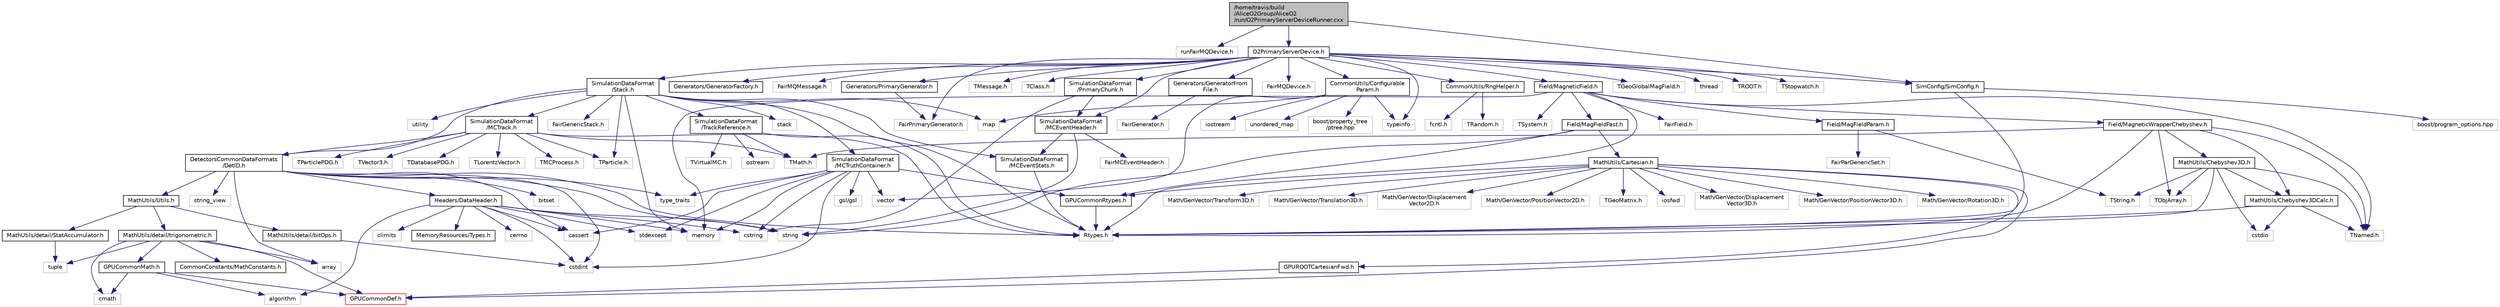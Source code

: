 digraph "/home/travis/build/AliceO2Group/AliceO2/run/O2PrimaryServerDeviceRunner.cxx"
{
 // INTERACTIVE_SVG=YES
  bgcolor="transparent";
  edge [fontname="Helvetica",fontsize="10",labelfontname="Helvetica",labelfontsize="10"];
  node [fontname="Helvetica",fontsize="10",shape=record];
  Node0 [label="/home/travis/build\l/AliceO2Group/AliceO2\l/run/O2PrimaryServerDeviceRunner.cxx",height=0.2,width=0.4,color="black", fillcolor="grey75", style="filled", fontcolor="black"];
  Node0 -> Node1 [color="midnightblue",fontsize="10",style="solid",fontname="Helvetica"];
  Node1 [label="runFairMQDevice.h",height=0.2,width=0.4,color="grey75"];
  Node0 -> Node2 [color="midnightblue",fontsize="10",style="solid",fontname="Helvetica"];
  Node2 [label="O2PrimaryServerDevice.h",height=0.2,width=0.4,color="black",URL="$dc/d50/O2PrimaryServerDevice_8h.html"];
  Node2 -> Node3 [color="midnightblue",fontsize="10",style="solid",fontname="Helvetica"];
  Node3 [label="FairMQDevice.h",height=0.2,width=0.4,color="grey75"];
  Node2 -> Node4 [color="midnightblue",fontsize="10",style="solid",fontname="Helvetica"];
  Node4 [label="FairPrimaryGenerator.h",height=0.2,width=0.4,color="grey75"];
  Node2 -> Node5 [color="midnightblue",fontsize="10",style="solid",fontname="Helvetica"];
  Node5 [label="Generators/GeneratorFactory.h",height=0.2,width=0.4,color="black",URL="$d4/d6f/GeneratorFactory_8h.html"];
  Node2 -> Node6 [color="midnightblue",fontsize="10",style="solid",fontname="Helvetica"];
  Node6 [label="FairMQMessage.h",height=0.2,width=0.4,color="grey75"];
  Node2 -> Node7 [color="midnightblue",fontsize="10",style="solid",fontname="Helvetica"];
  Node7 [label="SimulationDataFormat\l/Stack.h",height=0.2,width=0.4,color="black",URL="$d4/d03/simulation_2include_2SimulationDataFormat_2Stack_8h.html"];
  Node7 -> Node8 [color="midnightblue",fontsize="10",style="solid",fontname="Helvetica"];
  Node8 [label="DetectorsCommonDataFormats\l/DetID.h",height=0.2,width=0.4,color="black",URL="$d6/d31/DetID_8h.html"];
  Node8 -> Node9 [color="midnightblue",fontsize="10",style="solid",fontname="Helvetica"];
  Node9 [label="Rtypes.h",height=0.2,width=0.4,color="grey75"];
  Node8 -> Node10 [color="midnightblue",fontsize="10",style="solid",fontname="Helvetica"];
  Node10 [label="array",height=0.2,width=0.4,color="grey75"];
  Node8 -> Node11 [color="midnightblue",fontsize="10",style="solid",fontname="Helvetica"];
  Node11 [label="bitset",height=0.2,width=0.4,color="grey75"];
  Node8 -> Node12 [color="midnightblue",fontsize="10",style="solid",fontname="Helvetica"];
  Node12 [label="cassert",height=0.2,width=0.4,color="grey75"];
  Node8 -> Node13 [color="midnightblue",fontsize="10",style="solid",fontname="Helvetica"];
  Node13 [label="cstdint",height=0.2,width=0.4,color="grey75"];
  Node8 -> Node14 [color="midnightblue",fontsize="10",style="solid",fontname="Helvetica"];
  Node14 [label="string_view",height=0.2,width=0.4,color="grey75"];
  Node8 -> Node15 [color="midnightblue",fontsize="10",style="solid",fontname="Helvetica"];
  Node15 [label="string",height=0.2,width=0.4,color="grey75"];
  Node8 -> Node16 [color="midnightblue",fontsize="10",style="solid",fontname="Helvetica"];
  Node16 [label="type_traits",height=0.2,width=0.4,color="grey75"];
  Node8 -> Node17 [color="midnightblue",fontsize="10",style="solid",fontname="Helvetica"];
  Node17 [label="MathUtils/Utils.h",height=0.2,width=0.4,color="black",URL="$d9/d52/Common_2MathUtils_2include_2MathUtils_2Utils_8h.html"];
  Node17 -> Node18 [color="midnightblue",fontsize="10",style="solid",fontname="Helvetica"];
  Node18 [label="MathUtils/detail/bitOps.h",height=0.2,width=0.4,color="black",URL="$de/def/bitOps_8h.html"];
  Node18 -> Node13 [color="midnightblue",fontsize="10",style="solid",fontname="Helvetica"];
  Node17 -> Node19 [color="midnightblue",fontsize="10",style="solid",fontname="Helvetica"];
  Node19 [label="MathUtils/detail/StatAccumulator.h",height=0.2,width=0.4,color="black",URL="$d3/dfc/StatAccumulator_8h.html"];
  Node19 -> Node20 [color="midnightblue",fontsize="10",style="solid",fontname="Helvetica"];
  Node20 [label="tuple",height=0.2,width=0.4,color="grey75"];
  Node17 -> Node21 [color="midnightblue",fontsize="10",style="solid",fontname="Helvetica"];
  Node21 [label="MathUtils/detail/trigonometric.h",height=0.2,width=0.4,color="black",URL="$dd/d7d/trigonometric_8h.html"];
  Node21 -> Node10 [color="midnightblue",fontsize="10",style="solid",fontname="Helvetica"];
  Node21 -> Node22 [color="midnightblue",fontsize="10",style="solid",fontname="Helvetica"];
  Node22 [label="cmath",height=0.2,width=0.4,color="grey75"];
  Node21 -> Node20 [color="midnightblue",fontsize="10",style="solid",fontname="Helvetica"];
  Node21 -> Node23 [color="midnightblue",fontsize="10",style="solid",fontname="Helvetica"];
  Node23 [label="GPUCommonDef.h",height=0.2,width=0.4,color="red",URL="$df/d21/GPUCommonDef_8h.html"];
  Node21 -> Node26 [color="midnightblue",fontsize="10",style="solid",fontname="Helvetica"];
  Node26 [label="GPUCommonMath.h",height=0.2,width=0.4,color="black",URL="$d6/da2/GPUCommonMath_8h.html"];
  Node26 -> Node23 [color="midnightblue",fontsize="10",style="solid",fontname="Helvetica"];
  Node26 -> Node22 [color="midnightblue",fontsize="10",style="solid",fontname="Helvetica"];
  Node26 -> Node27 [color="midnightblue",fontsize="10",style="solid",fontname="Helvetica"];
  Node27 [label="algorithm",height=0.2,width=0.4,color="grey75"];
  Node21 -> Node28 [color="midnightblue",fontsize="10",style="solid",fontname="Helvetica"];
  Node28 [label="CommonConstants/MathConstants.h",height=0.2,width=0.4,color="black",URL="$d6/d84/MathConstants_8h.html",tooltip="useful math constants "];
  Node8 -> Node29 [color="midnightblue",fontsize="10",style="solid",fontname="Helvetica"];
  Node29 [label="Headers/DataHeader.h",height=0.2,width=0.4,color="black",URL="$dc/dcd/DataHeader_8h.html"];
  Node29 -> Node13 [color="midnightblue",fontsize="10",style="solid",fontname="Helvetica"];
  Node29 -> Node30 [color="midnightblue",fontsize="10",style="solid",fontname="Helvetica"];
  Node30 [label="memory",height=0.2,width=0.4,color="grey75"];
  Node29 -> Node12 [color="midnightblue",fontsize="10",style="solid",fontname="Helvetica"];
  Node29 -> Node31 [color="midnightblue",fontsize="10",style="solid",fontname="Helvetica"];
  Node31 [label="cstring",height=0.2,width=0.4,color="grey75"];
  Node29 -> Node27 [color="midnightblue",fontsize="10",style="solid",fontname="Helvetica"];
  Node29 -> Node32 [color="midnightblue",fontsize="10",style="solid",fontname="Helvetica"];
  Node32 [label="stdexcept",height=0.2,width=0.4,color="grey75"];
  Node29 -> Node15 [color="midnightblue",fontsize="10",style="solid",fontname="Helvetica"];
  Node29 -> Node33 [color="midnightblue",fontsize="10",style="solid",fontname="Helvetica"];
  Node33 [label="climits",height=0.2,width=0.4,color="grey75"];
  Node29 -> Node34 [color="midnightblue",fontsize="10",style="solid",fontname="Helvetica"];
  Node34 [label="MemoryResources/Types.h",height=0.2,width=0.4,color="black",URL="$d7/df8/Types_8h.html"];
  Node29 -> Node35 [color="midnightblue",fontsize="10",style="solid",fontname="Helvetica"];
  Node35 [label="cerrno",height=0.2,width=0.4,color="grey75"];
  Node7 -> Node36 [color="midnightblue",fontsize="10",style="solid",fontname="Helvetica"];
  Node36 [label="FairGenericStack.h",height=0.2,width=0.4,color="grey75"];
  Node7 -> Node37 [color="midnightblue",fontsize="10",style="solid",fontname="Helvetica"];
  Node37 [label="SimulationDataFormat\l/MCTrack.h",height=0.2,width=0.4,color="black",URL="$d2/de2/MCTrack_8h.html",tooltip="Definition of the MCTrack class. "];
  Node37 -> Node8 [color="midnightblue",fontsize="10",style="solid",fontname="Helvetica"];
  Node37 -> Node9 [color="midnightblue",fontsize="10",style="solid",fontname="Helvetica"];
  Node37 -> Node38 [color="midnightblue",fontsize="10",style="solid",fontname="Helvetica"];
  Node38 [label="TDatabasePDG.h",height=0.2,width=0.4,color="grey75"];
  Node37 -> Node39 [color="midnightblue",fontsize="10",style="solid",fontname="Helvetica"];
  Node39 [label="TLorentzVector.h",height=0.2,width=0.4,color="grey75"];
  Node37 -> Node40 [color="midnightblue",fontsize="10",style="solid",fontname="Helvetica"];
  Node40 [label="TMCProcess.h",height=0.2,width=0.4,color="grey75"];
  Node37 -> Node41 [color="midnightblue",fontsize="10",style="solid",fontname="Helvetica"];
  Node41 [label="TMath.h",height=0.2,width=0.4,color="grey75"];
  Node37 -> Node42 [color="midnightblue",fontsize="10",style="solid",fontname="Helvetica"];
  Node42 [label="TParticle.h",height=0.2,width=0.4,color="grey75"];
  Node37 -> Node43 [color="midnightblue",fontsize="10",style="solid",fontname="Helvetica"];
  Node43 [label="TParticlePDG.h",height=0.2,width=0.4,color="grey75"];
  Node37 -> Node44 [color="midnightblue",fontsize="10",style="solid",fontname="Helvetica"];
  Node44 [label="TVector3.h",height=0.2,width=0.4,color="grey75"];
  Node7 -> Node45 [color="midnightblue",fontsize="10",style="solid",fontname="Helvetica"];
  Node45 [label="SimulationDataFormat\l/MCTruthContainer.h",height=0.2,width=0.4,color="black",URL="$db/d14/MCTruthContainer_8h.html",tooltip="Definition of a container to keep Monte Carlo truth external to simulation objects. "];
  Node45 -> Node46 [color="midnightblue",fontsize="10",style="solid",fontname="Helvetica"];
  Node46 [label="GPUCommonRtypes.h",height=0.2,width=0.4,color="black",URL="$d2/d45/GPUCommonRtypes_8h.html"];
  Node46 -> Node9 [color="midnightblue",fontsize="10",style="solid",fontname="Helvetica"];
  Node45 -> Node13 [color="midnightblue",fontsize="10",style="solid",fontname="Helvetica"];
  Node45 -> Node12 [color="midnightblue",fontsize="10",style="solid",fontname="Helvetica"];
  Node45 -> Node32 [color="midnightblue",fontsize="10",style="solid",fontname="Helvetica"];
  Node45 -> Node47 [color="midnightblue",fontsize="10",style="solid",fontname="Helvetica"];
  Node47 [label="gsl/gsl",height=0.2,width=0.4,color="grey75"];
  Node45 -> Node16 [color="midnightblue",fontsize="10",style="solid",fontname="Helvetica"];
  Node45 -> Node31 [color="midnightblue",fontsize="10",style="solid",fontname="Helvetica"];
  Node45 -> Node30 [color="midnightblue",fontsize="10",style="solid",fontname="Helvetica"];
  Node45 -> Node48 [color="midnightblue",fontsize="10",style="solid",fontname="Helvetica"];
  Node48 [label="vector",height=0.2,width=0.4,color="grey75"];
  Node7 -> Node49 [color="midnightblue",fontsize="10",style="solid",fontname="Helvetica"];
  Node49 [label="SimulationDataFormat\l/TrackReference.h",height=0.2,width=0.4,color="black",URL="$d5/dbe/TrackReference_8h.html"];
  Node49 -> Node50 [color="midnightblue",fontsize="10",style="solid",fontname="Helvetica"];
  Node50 [label="TVirtualMC.h",height=0.2,width=0.4,color="grey75"];
  Node49 -> Node51 [color="midnightblue",fontsize="10",style="solid",fontname="Helvetica"];
  Node51 [label="ostream",height=0.2,width=0.4,color="grey75"];
  Node49 -> Node9 [color="midnightblue",fontsize="10",style="solid",fontname="Helvetica"];
  Node49 -> Node41 [color="midnightblue",fontsize="10",style="solid",fontname="Helvetica"];
  Node7 -> Node52 [color="midnightblue",fontsize="10",style="solid",fontname="Helvetica"];
  Node52 [label="SimulationDataFormat\l/MCEventStats.h",height=0.2,width=0.4,color="black",URL="$d6/d9d/MCEventStats_8h.html"];
  Node52 -> Node9 [color="midnightblue",fontsize="10",style="solid",fontname="Helvetica"];
  Node7 -> Node9 [color="midnightblue",fontsize="10",style="solid",fontname="Helvetica"];
  Node7 -> Node42 [color="midnightblue",fontsize="10",style="solid",fontname="Helvetica"];
  Node7 -> Node53 [color="midnightblue",fontsize="10",style="solid",fontname="Helvetica"];
  Node53 [label="map",height=0.2,width=0.4,color="grey75"];
  Node7 -> Node30 [color="midnightblue",fontsize="10",style="solid",fontname="Helvetica"];
  Node7 -> Node54 [color="midnightblue",fontsize="10",style="solid",fontname="Helvetica"];
  Node54 [label="stack",height=0.2,width=0.4,color="grey75"];
  Node7 -> Node55 [color="midnightblue",fontsize="10",style="solid",fontname="Helvetica"];
  Node55 [label="utility",height=0.2,width=0.4,color="grey75"];
  Node2 -> Node56 [color="midnightblue",fontsize="10",style="solid",fontname="Helvetica"];
  Node56 [label="SimulationDataFormat\l/MCEventHeader.h",height=0.2,width=0.4,color="black",URL="$d2/d1f/MCEventHeader_8h.html"];
  Node56 -> Node57 [color="midnightblue",fontsize="10",style="solid",fontname="Helvetica"];
  Node57 [label="FairMCEventHeader.h",height=0.2,width=0.4,color="grey75"];
  Node56 -> Node52 [color="midnightblue",fontsize="10",style="solid",fontname="Helvetica"];
  Node56 -> Node15 [color="midnightblue",fontsize="10",style="solid",fontname="Helvetica"];
  Node2 -> Node58 [color="midnightblue",fontsize="10",style="solid",fontname="Helvetica"];
  Node58 [label="TMessage.h",height=0.2,width=0.4,color="grey75"];
  Node2 -> Node59 [color="midnightblue",fontsize="10",style="solid",fontname="Helvetica"];
  Node59 [label="TClass.h",height=0.2,width=0.4,color="grey75"];
  Node2 -> Node60 [color="midnightblue",fontsize="10",style="solid",fontname="Helvetica"];
  Node60 [label="SimulationDataFormat\l/PrimaryChunk.h",height=0.2,width=0.4,color="black",URL="$d9/d45/PrimaryChunk_8h.html"];
  Node60 -> Node31 [color="midnightblue",fontsize="10",style="solid",fontname="Helvetica"];
  Node60 -> Node56 [color="midnightblue",fontsize="10",style="solid",fontname="Helvetica"];
  Node2 -> Node61 [color="midnightblue",fontsize="10",style="solid",fontname="Helvetica"];
  Node61 [label="Generators/GeneratorFrom\lFile.h",height=0.2,width=0.4,color="black",URL="$de/daf/GeneratorFromFile_8h.html"];
  Node61 -> Node62 [color="midnightblue",fontsize="10",style="solid",fontname="Helvetica"];
  Node62 [label="FairGenerator.h",height=0.2,width=0.4,color="grey75"];
  Node2 -> Node63 [color="midnightblue",fontsize="10",style="solid",fontname="Helvetica"];
  Node63 [label="Generators/PrimaryGenerator.h",height=0.2,width=0.4,color="black",URL="$d4/dd2/PrimaryGenerator_8h.html"];
  Node63 -> Node4 [color="midnightblue",fontsize="10",style="solid",fontname="Helvetica"];
  Node2 -> Node64 [color="midnightblue",fontsize="10",style="solid",fontname="Helvetica"];
  Node64 [label="SimConfig/SimConfig.h",height=0.2,width=0.4,color="black",URL="$d4/dee/SimConfig_8h.html"];
  Node64 -> Node9 [color="midnightblue",fontsize="10",style="solid",fontname="Helvetica"];
  Node64 -> Node65 [color="midnightblue",fontsize="10",style="solid",fontname="Helvetica"];
  Node65 [label="boost/program_options.hpp",height=0.2,width=0.4,color="grey75"];
  Node2 -> Node66 [color="midnightblue",fontsize="10",style="solid",fontname="Helvetica"];
  Node66 [label="CommonUtils/Configurable\lParam.h",height=0.2,width=0.4,color="black",URL="$db/d2c/ConfigurableParam_8h.html"];
  Node66 -> Node48 [color="midnightblue",fontsize="10",style="solid",fontname="Helvetica"];
  Node66 -> Node53 [color="midnightblue",fontsize="10",style="solid",fontname="Helvetica"];
  Node66 -> Node67 [color="midnightblue",fontsize="10",style="solid",fontname="Helvetica"];
  Node67 [label="unordered_map",height=0.2,width=0.4,color="grey75"];
  Node66 -> Node68 [color="midnightblue",fontsize="10",style="solid",fontname="Helvetica"];
  Node68 [label="boost/property_tree\l/ptree.hpp",height=0.2,width=0.4,color="grey75"];
  Node66 -> Node69 [color="midnightblue",fontsize="10",style="solid",fontname="Helvetica"];
  Node69 [label="typeinfo",height=0.2,width=0.4,color="grey75"];
  Node66 -> Node70 [color="midnightblue",fontsize="10",style="solid",fontname="Helvetica"];
  Node70 [label="iostream",height=0.2,width=0.4,color="grey75"];
  Node2 -> Node71 [color="midnightblue",fontsize="10",style="solid",fontname="Helvetica"];
  Node71 [label="CommonUtils/RngHelper.h",height=0.2,width=0.4,color="black",URL="$d6/d83/RngHelper_8h.html"];
  Node71 -> Node72 [color="midnightblue",fontsize="10",style="solid",fontname="Helvetica"];
  Node72 [label="TRandom.h",height=0.2,width=0.4,color="grey75"];
  Node71 -> Node73 [color="midnightblue",fontsize="10",style="solid",fontname="Helvetica"];
  Node73 [label="fcntl.h",height=0.2,width=0.4,color="grey75"];
  Node2 -> Node74 [color="midnightblue",fontsize="10",style="solid",fontname="Helvetica"];
  Node74 [label="Field/MagneticField.h",height=0.2,width=0.4,color="black",URL="$db/d4b/MagneticField_8h.html",tooltip="Definition of the MagF class. "];
  Node74 -> Node75 [color="midnightblue",fontsize="10",style="solid",fontname="Helvetica"];
  Node75 [label="FairField.h",height=0.2,width=0.4,color="grey75"];
  Node74 -> Node76 [color="midnightblue",fontsize="10",style="solid",fontname="Helvetica"];
  Node76 [label="Field/MagFieldParam.h",height=0.2,width=0.4,color="black",URL="$d3/d91/MagFieldParam_8h.html",tooltip="Definition of the MagFieldParam: container for ALICE mag. field parameters. "];
  Node76 -> Node77 [color="midnightblue",fontsize="10",style="solid",fontname="Helvetica"];
  Node77 [label="FairParGenericSet.h",height=0.2,width=0.4,color="grey75"];
  Node76 -> Node78 [color="midnightblue",fontsize="10",style="solid",fontname="Helvetica"];
  Node78 [label="TString.h",height=0.2,width=0.4,color="grey75"];
  Node74 -> Node79 [color="midnightblue",fontsize="10",style="solid",fontname="Helvetica"];
  Node79 [label="Field/MagneticWrapperChebyshev.h",height=0.2,width=0.4,color="black",URL="$dd/dfb/MagneticWrapperChebyshev_8h.html"];
  Node79 -> Node41 [color="midnightblue",fontsize="10",style="solid",fontname="Helvetica"];
  Node79 -> Node80 [color="midnightblue",fontsize="10",style="solid",fontname="Helvetica"];
  Node80 [label="TNamed.h",height=0.2,width=0.4,color="grey75"];
  Node79 -> Node81 [color="midnightblue",fontsize="10",style="solid",fontname="Helvetica"];
  Node81 [label="TObjArray.h",height=0.2,width=0.4,color="grey75"];
  Node79 -> Node82 [color="midnightblue",fontsize="10",style="solid",fontname="Helvetica"];
  Node82 [label="MathUtils/Chebyshev3D.h",height=0.2,width=0.4,color="black",URL="$d8/d64/Chebyshev3D_8h.html"];
  Node82 -> Node80 [color="midnightblue",fontsize="10",style="solid",fontname="Helvetica"];
  Node82 -> Node81 [color="midnightblue",fontsize="10",style="solid",fontname="Helvetica"];
  Node82 -> Node83 [color="midnightblue",fontsize="10",style="solid",fontname="Helvetica"];
  Node83 [label="cstdio",height=0.2,width=0.4,color="grey75"];
  Node82 -> Node84 [color="midnightblue",fontsize="10",style="solid",fontname="Helvetica"];
  Node84 [label="MathUtils/Chebyshev3DCalc.h",height=0.2,width=0.4,color="black",URL="$d4/d08/Chebyshev3DCalc_8h.html"];
  Node84 -> Node80 [color="midnightblue",fontsize="10",style="solid",fontname="Helvetica"];
  Node84 -> Node83 [color="midnightblue",fontsize="10",style="solid",fontname="Helvetica"];
  Node84 -> Node9 [color="midnightblue",fontsize="10",style="solid",fontname="Helvetica"];
  Node82 -> Node9 [color="midnightblue",fontsize="10",style="solid",fontname="Helvetica"];
  Node82 -> Node78 [color="midnightblue",fontsize="10",style="solid",fontname="Helvetica"];
  Node79 -> Node84 [color="midnightblue",fontsize="10",style="solid",fontname="Helvetica"];
  Node79 -> Node9 [color="midnightblue",fontsize="10",style="solid",fontname="Helvetica"];
  Node74 -> Node85 [color="midnightblue",fontsize="10",style="solid",fontname="Helvetica"];
  Node85 [label="Field/MagFieldFast.h",height=0.2,width=0.4,color="black",URL="$da/df4/MagFieldFast_8h.html",tooltip="Definition of the fast magnetic field parametrization MagFieldFast. "];
  Node85 -> Node46 [color="midnightblue",fontsize="10",style="solid",fontname="Helvetica"];
  Node85 -> Node86 [color="midnightblue",fontsize="10",style="solid",fontname="Helvetica"];
  Node86 [label="MathUtils/Cartesian.h",height=0.2,width=0.4,color="black",URL="$dc/d73/Cartesian_8h.html"];
  Node86 -> Node23 [color="midnightblue",fontsize="10",style="solid",fontname="Helvetica"];
  Node86 -> Node46 [color="midnightblue",fontsize="10",style="solid",fontname="Helvetica"];
  Node86 -> Node87 [color="midnightblue",fontsize="10",style="solid",fontname="Helvetica"];
  Node87 [label="Math/GenVector/Displacement\lVector3D.h",height=0.2,width=0.4,color="grey75"];
  Node86 -> Node88 [color="midnightblue",fontsize="10",style="solid",fontname="Helvetica"];
  Node88 [label="Math/GenVector/PositionVector3D.h",height=0.2,width=0.4,color="grey75"];
  Node86 -> Node89 [color="midnightblue",fontsize="10",style="solid",fontname="Helvetica"];
  Node89 [label="Math/GenVector/Rotation3D.h",height=0.2,width=0.4,color="grey75"];
  Node86 -> Node90 [color="midnightblue",fontsize="10",style="solid",fontname="Helvetica"];
  Node90 [label="Math/GenVector/Transform3D.h",height=0.2,width=0.4,color="grey75"];
  Node86 -> Node91 [color="midnightblue",fontsize="10",style="solid",fontname="Helvetica"];
  Node91 [label="Math/GenVector/Translation3D.h",height=0.2,width=0.4,color="grey75"];
  Node86 -> Node92 [color="midnightblue",fontsize="10",style="solid",fontname="Helvetica"];
  Node92 [label="Math/GenVector/Displacement\lVector2D.h",height=0.2,width=0.4,color="grey75"];
  Node86 -> Node93 [color="midnightblue",fontsize="10",style="solid",fontname="Helvetica"];
  Node93 [label="Math/GenVector/PositionVector2D.h",height=0.2,width=0.4,color="grey75"];
  Node86 -> Node94 [color="midnightblue",fontsize="10",style="solid",fontname="Helvetica"];
  Node94 [label="TGeoMatrix.h",height=0.2,width=0.4,color="grey75"];
  Node86 -> Node95 [color="midnightblue",fontsize="10",style="solid",fontname="Helvetica"];
  Node95 [label="iosfwd",height=0.2,width=0.4,color="grey75"];
  Node86 -> Node96 [color="midnightblue",fontsize="10",style="solid",fontname="Helvetica"];
  Node96 [label="GPUROOTCartesianFwd.h",height=0.2,width=0.4,color="black",URL="$d1/da8/GPUROOTCartesianFwd_8h.html"];
  Node96 -> Node23 [color="midnightblue",fontsize="10",style="solid",fontname="Helvetica"];
  Node85 -> Node15 [color="midnightblue",fontsize="10",style="solid",fontname="Helvetica"];
  Node74 -> Node97 [color="midnightblue",fontsize="10",style="solid",fontname="Helvetica"];
  Node97 [label="TSystem.h",height=0.2,width=0.4,color="grey75"];
  Node74 -> Node9 [color="midnightblue",fontsize="10",style="solid",fontname="Helvetica"];
  Node74 -> Node80 [color="midnightblue",fontsize="10",style="solid",fontname="Helvetica"];
  Node74 -> Node30 [color="midnightblue",fontsize="10",style="solid",fontname="Helvetica"];
  Node2 -> Node98 [color="midnightblue",fontsize="10",style="solid",fontname="Helvetica"];
  Node98 [label="TGeoGlobalMagField.h",height=0.2,width=0.4,color="grey75"];
  Node2 -> Node69 [color="midnightblue",fontsize="10",style="solid",fontname="Helvetica"];
  Node2 -> Node99 [color="midnightblue",fontsize="10",style="solid",fontname="Helvetica"];
  Node99 [label="thread",height=0.2,width=0.4,color="grey75"];
  Node2 -> Node100 [color="midnightblue",fontsize="10",style="solid",fontname="Helvetica"];
  Node100 [label="TROOT.h",height=0.2,width=0.4,color="grey75"];
  Node2 -> Node101 [color="midnightblue",fontsize="10",style="solid",fontname="Helvetica"];
  Node101 [label="TStopwatch.h",height=0.2,width=0.4,color="grey75"];
  Node0 -> Node64 [color="midnightblue",fontsize="10",style="solid",fontname="Helvetica"];
}
